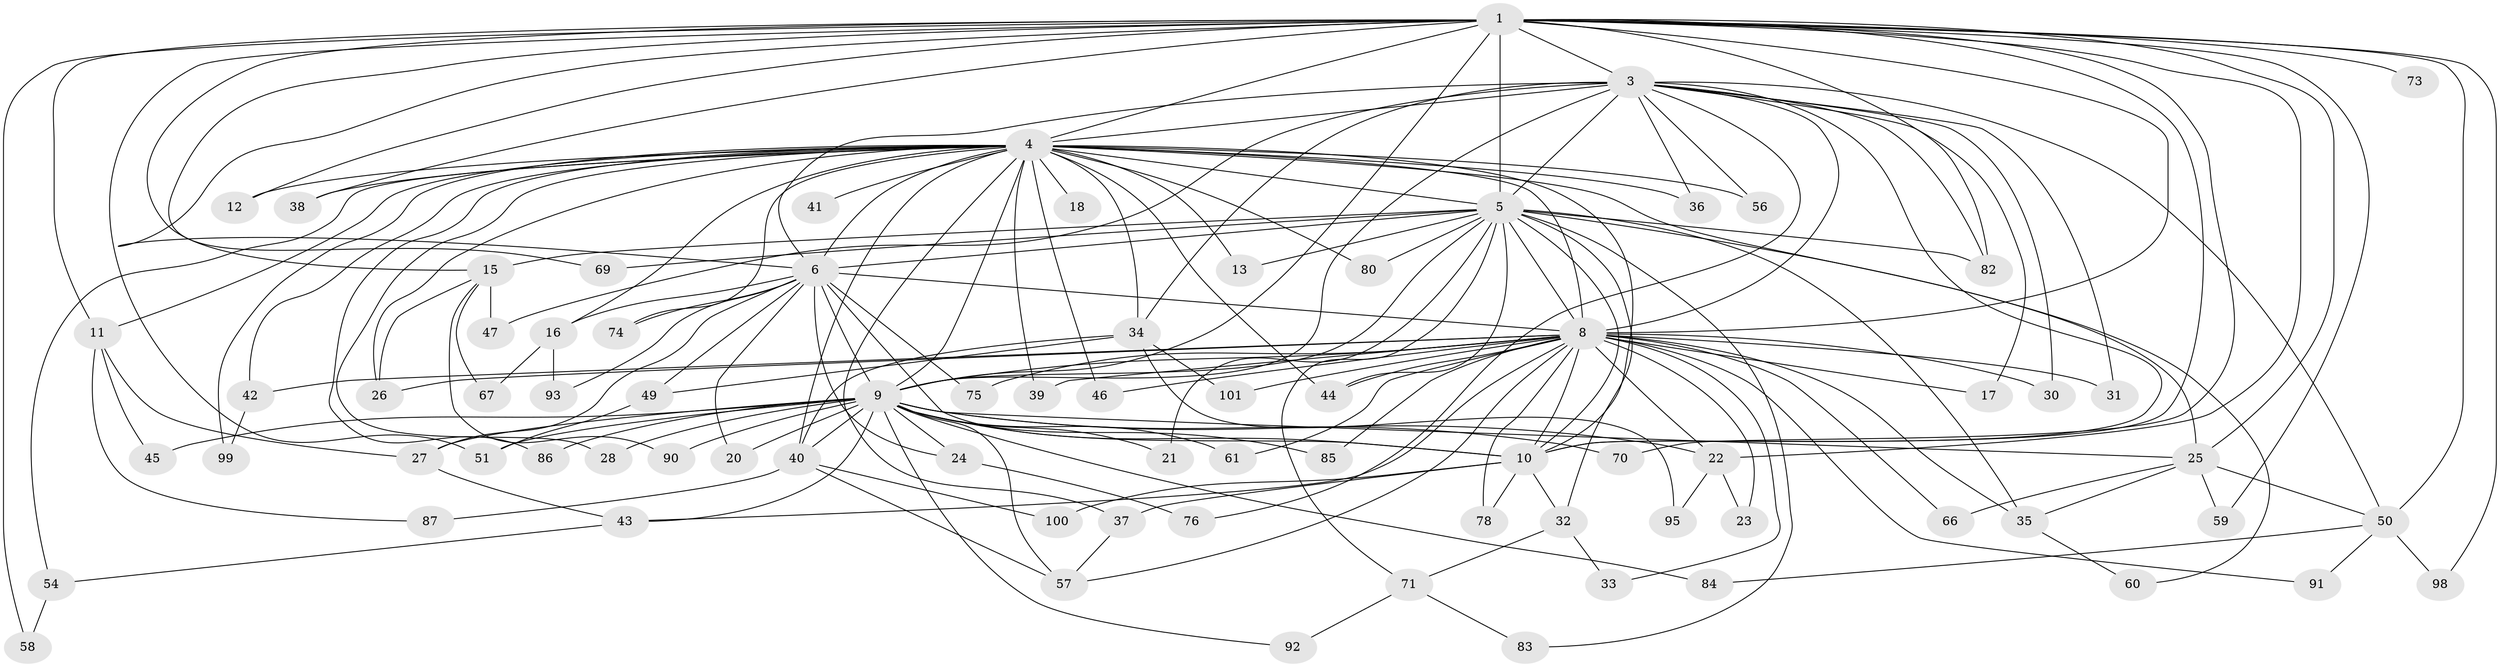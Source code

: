 // Generated by graph-tools (version 1.1) at 2025/23/03/03/25 07:23:43]
// undirected, 78 vertices, 178 edges
graph export_dot {
graph [start="1"]
  node [color=gray90,style=filled];
  1 [super="+2"];
  3 [super="+77"];
  4 [super="+7"];
  5 [super="+48"];
  6 [super="+72"];
  8 [super="+14"];
  9 [super="+96"];
  10 [super="+19"];
  11 [super="+63"];
  12;
  13;
  15 [super="+53"];
  16;
  17;
  18;
  20;
  21;
  22 [super="+52"];
  23;
  24;
  25 [super="+64"];
  26;
  27 [super="+29"];
  28;
  30;
  31;
  32;
  33;
  34 [super="+79"];
  35 [super="+81"];
  36;
  37;
  38;
  39;
  40 [super="+97"];
  41;
  42 [super="+89"];
  43 [super="+55"];
  44 [super="+94"];
  45;
  46;
  47;
  49 [super="+68"];
  50 [super="+62"];
  51;
  54;
  56;
  57 [super="+65"];
  58;
  59;
  60;
  61;
  66;
  67;
  69;
  70;
  71;
  73;
  74;
  75;
  76;
  78;
  80;
  82 [super="+88"];
  83;
  84;
  85;
  86;
  87;
  90;
  91;
  92;
  93;
  95;
  98;
  99;
  100;
  101;
  1 -- 3 [weight=2];
  1 -- 4 [weight=4];
  1 -- 5 [weight=2];
  1 -- 6 [weight=2];
  1 -- 8 [weight=3];
  1 -- 9 [weight=2];
  1 -- 10 [weight=2];
  1 -- 11 [weight=2];
  1 -- 15;
  1 -- 22;
  1 -- 38;
  1 -- 50;
  1 -- 70;
  1 -- 73 [weight=2];
  1 -- 82;
  1 -- 98;
  1 -- 69;
  1 -- 12;
  1 -- 25;
  1 -- 51;
  1 -- 58;
  1 -- 59;
  3 -- 4 [weight=2];
  3 -- 5;
  3 -- 6;
  3 -- 8;
  3 -- 9 [weight=2];
  3 -- 10;
  3 -- 17;
  3 -- 30;
  3 -- 31;
  3 -- 34;
  3 -- 36;
  3 -- 47;
  3 -- 50;
  3 -- 56;
  3 -- 76;
  3 -- 82;
  4 -- 5 [weight=2];
  4 -- 6 [weight=3];
  4 -- 8 [weight=2];
  4 -- 9 [weight=3];
  4 -- 10 [weight=3];
  4 -- 16;
  4 -- 28;
  4 -- 34;
  4 -- 37;
  4 -- 46;
  4 -- 80;
  4 -- 11;
  4 -- 12;
  4 -- 13;
  4 -- 74;
  4 -- 18;
  4 -- 86;
  4 -- 26;
  4 -- 99;
  4 -- 36;
  4 -- 38;
  4 -- 39;
  4 -- 40;
  4 -- 41;
  4 -- 42;
  4 -- 54;
  4 -- 56;
  4 -- 25;
  4 -- 44;
  5 -- 6;
  5 -- 8 [weight=2];
  5 -- 9;
  5 -- 10;
  5 -- 13;
  5 -- 15;
  5 -- 21;
  5 -- 32;
  5 -- 35;
  5 -- 44;
  5 -- 60;
  5 -- 69;
  5 -- 71;
  5 -- 80;
  5 -- 83;
  5 -- 82;
  6 -- 8;
  6 -- 9;
  6 -- 10;
  6 -- 16;
  6 -- 20;
  6 -- 24;
  6 -- 27;
  6 -- 49;
  6 -- 74;
  6 -- 75;
  6 -- 93;
  8 -- 9;
  8 -- 10;
  8 -- 17;
  8 -- 22;
  8 -- 26;
  8 -- 31;
  8 -- 33;
  8 -- 42 [weight=2];
  8 -- 46;
  8 -- 57;
  8 -- 61;
  8 -- 66;
  8 -- 75;
  8 -- 78;
  8 -- 85;
  8 -- 91;
  8 -- 101;
  8 -- 35;
  8 -- 39;
  8 -- 43;
  8 -- 44;
  8 -- 23;
  8 -- 30;
  9 -- 10;
  9 -- 20;
  9 -- 21;
  9 -- 24;
  9 -- 25;
  9 -- 28;
  9 -- 40;
  9 -- 43;
  9 -- 45;
  9 -- 51;
  9 -- 61;
  9 -- 70;
  9 -- 84;
  9 -- 85;
  9 -- 86;
  9 -- 90;
  9 -- 92;
  9 -- 22;
  9 -- 27;
  9 -- 57;
  10 -- 32;
  10 -- 100;
  10 -- 37;
  10 -- 78;
  11 -- 27;
  11 -- 45;
  11 -- 87;
  15 -- 47;
  15 -- 90;
  15 -- 26;
  15 -- 67;
  16 -- 67;
  16 -- 93;
  22 -- 23;
  22 -- 95;
  24 -- 76;
  25 -- 35;
  25 -- 59;
  25 -- 66;
  25 -- 50;
  27 -- 43;
  32 -- 33;
  32 -- 71;
  34 -- 49;
  34 -- 101;
  34 -- 40;
  34 -- 95;
  35 -- 60;
  37 -- 57;
  40 -- 87;
  40 -- 100;
  40 -- 57;
  42 -- 99;
  43 -- 54;
  49 -- 51;
  50 -- 98;
  50 -- 84;
  50 -- 91;
  54 -- 58;
  71 -- 83;
  71 -- 92;
}

